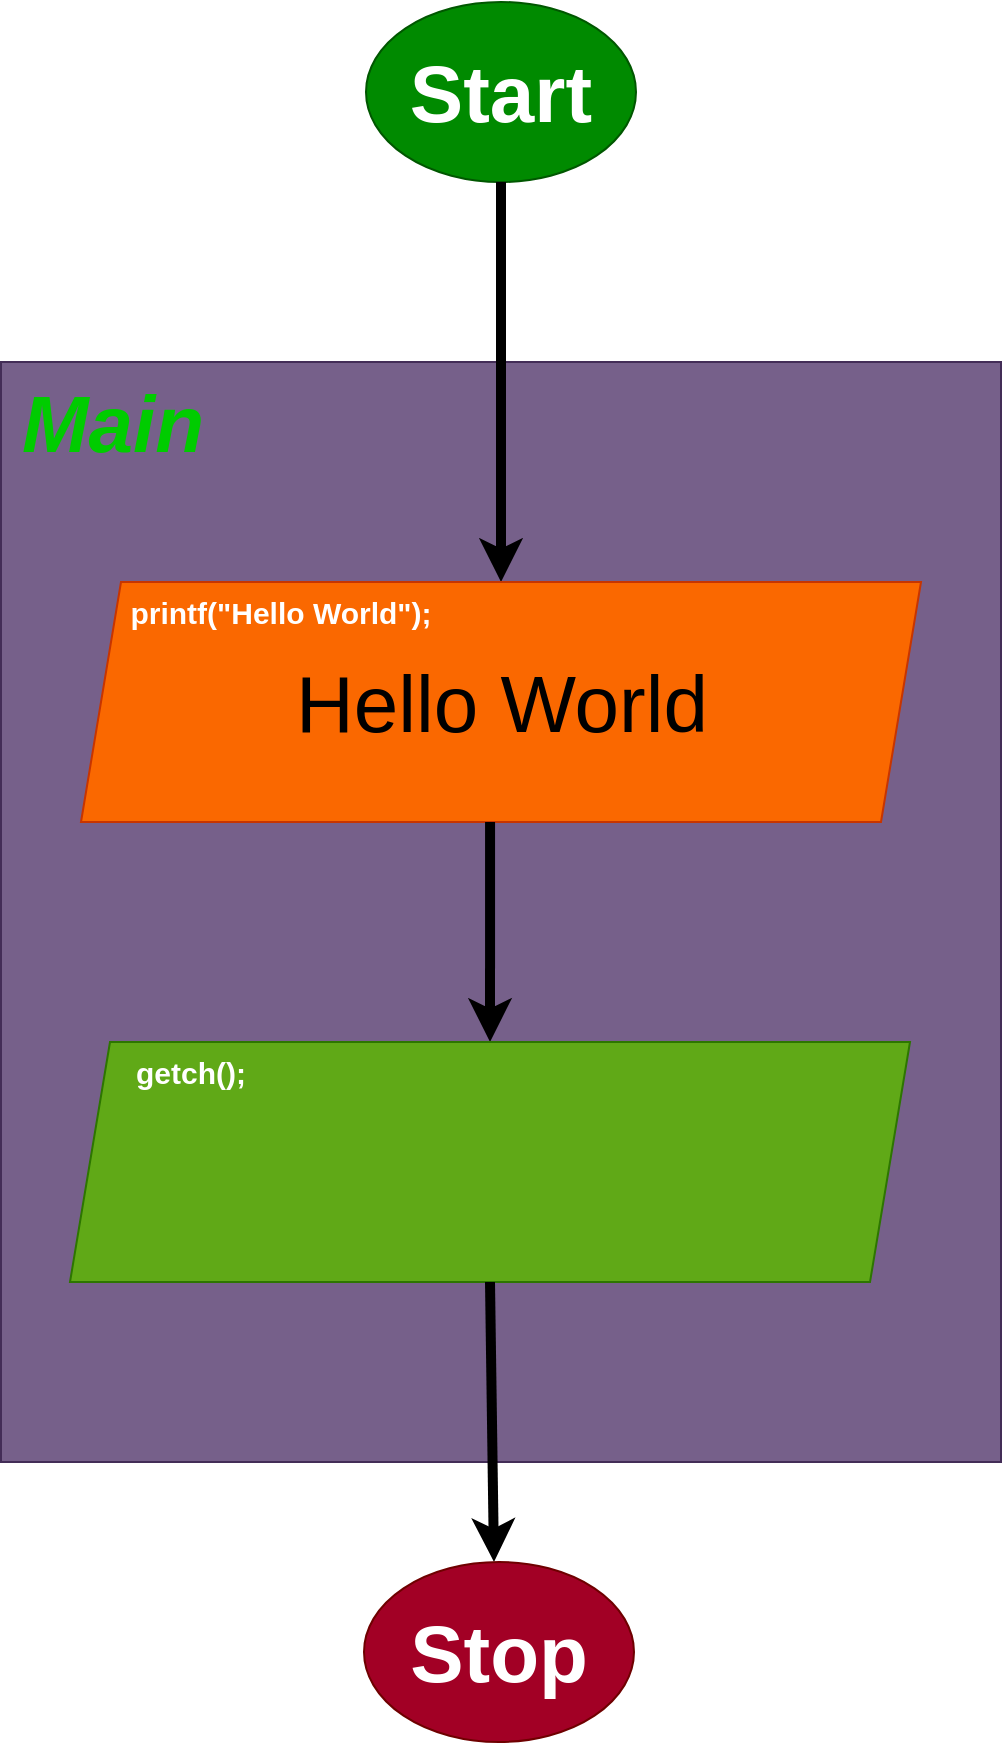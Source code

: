 <mxfile>
    <diagram id="k4oumJg0McxNnKmOPaVs" name="Page-1">
        <mxGraphModel dx="643" dy="500" grid="1" gridSize="10" guides="1" tooltips="1" connect="1" arrows="1" fold="1" page="1" pageScale="1" pageWidth="850" pageHeight="1100" math="0" shadow="0">
            <root>
                <mxCell id="0"/>
                <mxCell id="1" parent="0"/>
                <mxCell id="7" value="&lt;b&gt;&lt;font style=&quot;font-size: 40px;&quot;&gt;Start&lt;/font&gt;&lt;/b&gt;" style="ellipse;whiteSpace=wrap;html=1;fontSize=30;fillColor=#008a00;fontColor=#ffffff;strokeColor=#005700;" parent="1" vertex="1">
                    <mxGeometry x="358" y="30" width="135" height="90" as="geometry"/>
                </mxCell>
                <mxCell id="13" value="" style="rounded=0;whiteSpace=wrap;html=1;fontSize=40;" parent="1" vertex="1">
                    <mxGeometry x="390" y="300" width="120" height="60" as="geometry"/>
                </mxCell>
                <mxCell id="14" value="" style="rounded=0;whiteSpace=wrap;html=1;fontSize=40;fillColor=#76608a;strokeColor=#432D57;fontColor=#ffffff;" parent="1" vertex="1">
                    <mxGeometry x="175.5" y="210" width="500" height="550" as="geometry"/>
                </mxCell>
                <mxCell id="15" value="&lt;i&gt;&lt;b&gt;&lt;font color=&quot;#00cc00&quot;&gt;Main&lt;/font&gt;&lt;/b&gt;&lt;/i&gt;" style="text;html=1;align=center;verticalAlign=middle;resizable=0;points=[];autosize=1;strokeColor=none;fillColor=none;fontSize=40;" parent="1" vertex="1">
                    <mxGeometry x="175.5" y="210" width="110" height="60" as="geometry"/>
                </mxCell>
                <mxCell id="27" value="" style="endArrow=classic;html=1;strokeWidth=5;fontSize=40;fontColor=#00CC00;exitX=0.5;exitY=1;exitDx=0;exitDy=0;" parent="1" source="7" edge="1">
                    <mxGeometry width="50" height="50" relative="1" as="geometry">
                        <mxPoint x="430" y="140" as="sourcePoint"/>
                        <mxPoint x="425.5" y="320" as="targetPoint"/>
                    </mxGeometry>
                </mxCell>
                <mxCell id="28" value="Hello World" style="shape=parallelogram;perimeter=parallelogramPerimeter;whiteSpace=wrap;html=1;fixedSize=1;fontSize=40;fontColor=#000000;fillColor=#fa6800;strokeColor=#C73500;" parent="1" vertex="1">
                    <mxGeometry x="215.5" y="320" width="420" height="120" as="geometry"/>
                </mxCell>
                <mxCell id="29" value="" style="endArrow=classic;html=1;strokeWidth=5;fontSize=40;fontColor=#00CC00;exitX=0.487;exitY=1;exitDx=0;exitDy=0;exitPerimeter=0;" parent="1" source="28" target="30" edge="1">
                    <mxGeometry width="50" height="50" relative="1" as="geometry">
                        <mxPoint x="426" y="450" as="sourcePoint"/>
                        <mxPoint x="790" y="520" as="targetPoint"/>
                    </mxGeometry>
                </mxCell>
                <mxCell id="30" value="" style="shape=parallelogram;perimeter=parallelogramPerimeter;whiteSpace=wrap;html=1;fixedSize=1;fontSize=40;fontColor=#ffffff;fillColor=#60a917;strokeColor=#2D7600;" parent="1" vertex="1">
                    <mxGeometry x="210" y="550" width="420" height="120" as="geometry"/>
                </mxCell>
                <mxCell id="31" value="" style="endArrow=classic;html=1;strokeWidth=5;fontSize=40;fontColor=#00CC00;exitX=0.5;exitY=1;exitDx=0;exitDy=0;" parent="1" source="30" edge="1">
                    <mxGeometry width="50" height="50" relative="1" as="geometry">
                        <mxPoint x="417.58" y="700" as="sourcePoint"/>
                        <mxPoint x="422" y="810" as="targetPoint"/>
                    </mxGeometry>
                </mxCell>
                <mxCell id="32" value="&lt;b&gt;&lt;font style=&quot;font-size: 40px;&quot;&gt;Stop&lt;br&gt;&lt;/font&gt;&lt;/b&gt;" style="ellipse;whiteSpace=wrap;html=1;fontSize=30;fillColor=#a20025;fontColor=#ffffff;strokeColor=#6F0000;" parent="1" vertex="1">
                    <mxGeometry x="357" y="810" width="135" height="90" as="geometry"/>
                </mxCell>
                <mxCell id="33" value="&lt;font color=&quot;#ffffff&quot; size=&quot;1&quot;&gt;&lt;b style=&quot;font-size: 15px;&quot;&gt;printf(&quot;Hello World&quot;);&lt;/b&gt;&lt;/font&gt;" style="text;html=1;align=center;verticalAlign=middle;resizable=0;points=[];autosize=1;" vertex="1" parent="1">
                    <mxGeometry x="230" y="320" width="170" height="30" as="geometry"/>
                </mxCell>
                <mxCell id="35" value="&lt;font color=&quot;#ffffff&quot; size=&quot;1&quot;&gt;&lt;b style=&quot;font-size: 15px;&quot;&gt;getch();&lt;/b&gt;&lt;/font&gt;" style="text;html=1;align=center;verticalAlign=middle;resizable=0;points=[];autosize=1;" vertex="1" parent="1">
                    <mxGeometry x="230" y="550" width="80" height="30" as="geometry"/>
                </mxCell>
            </root>
        </mxGraphModel>
    </diagram>
</mxfile>